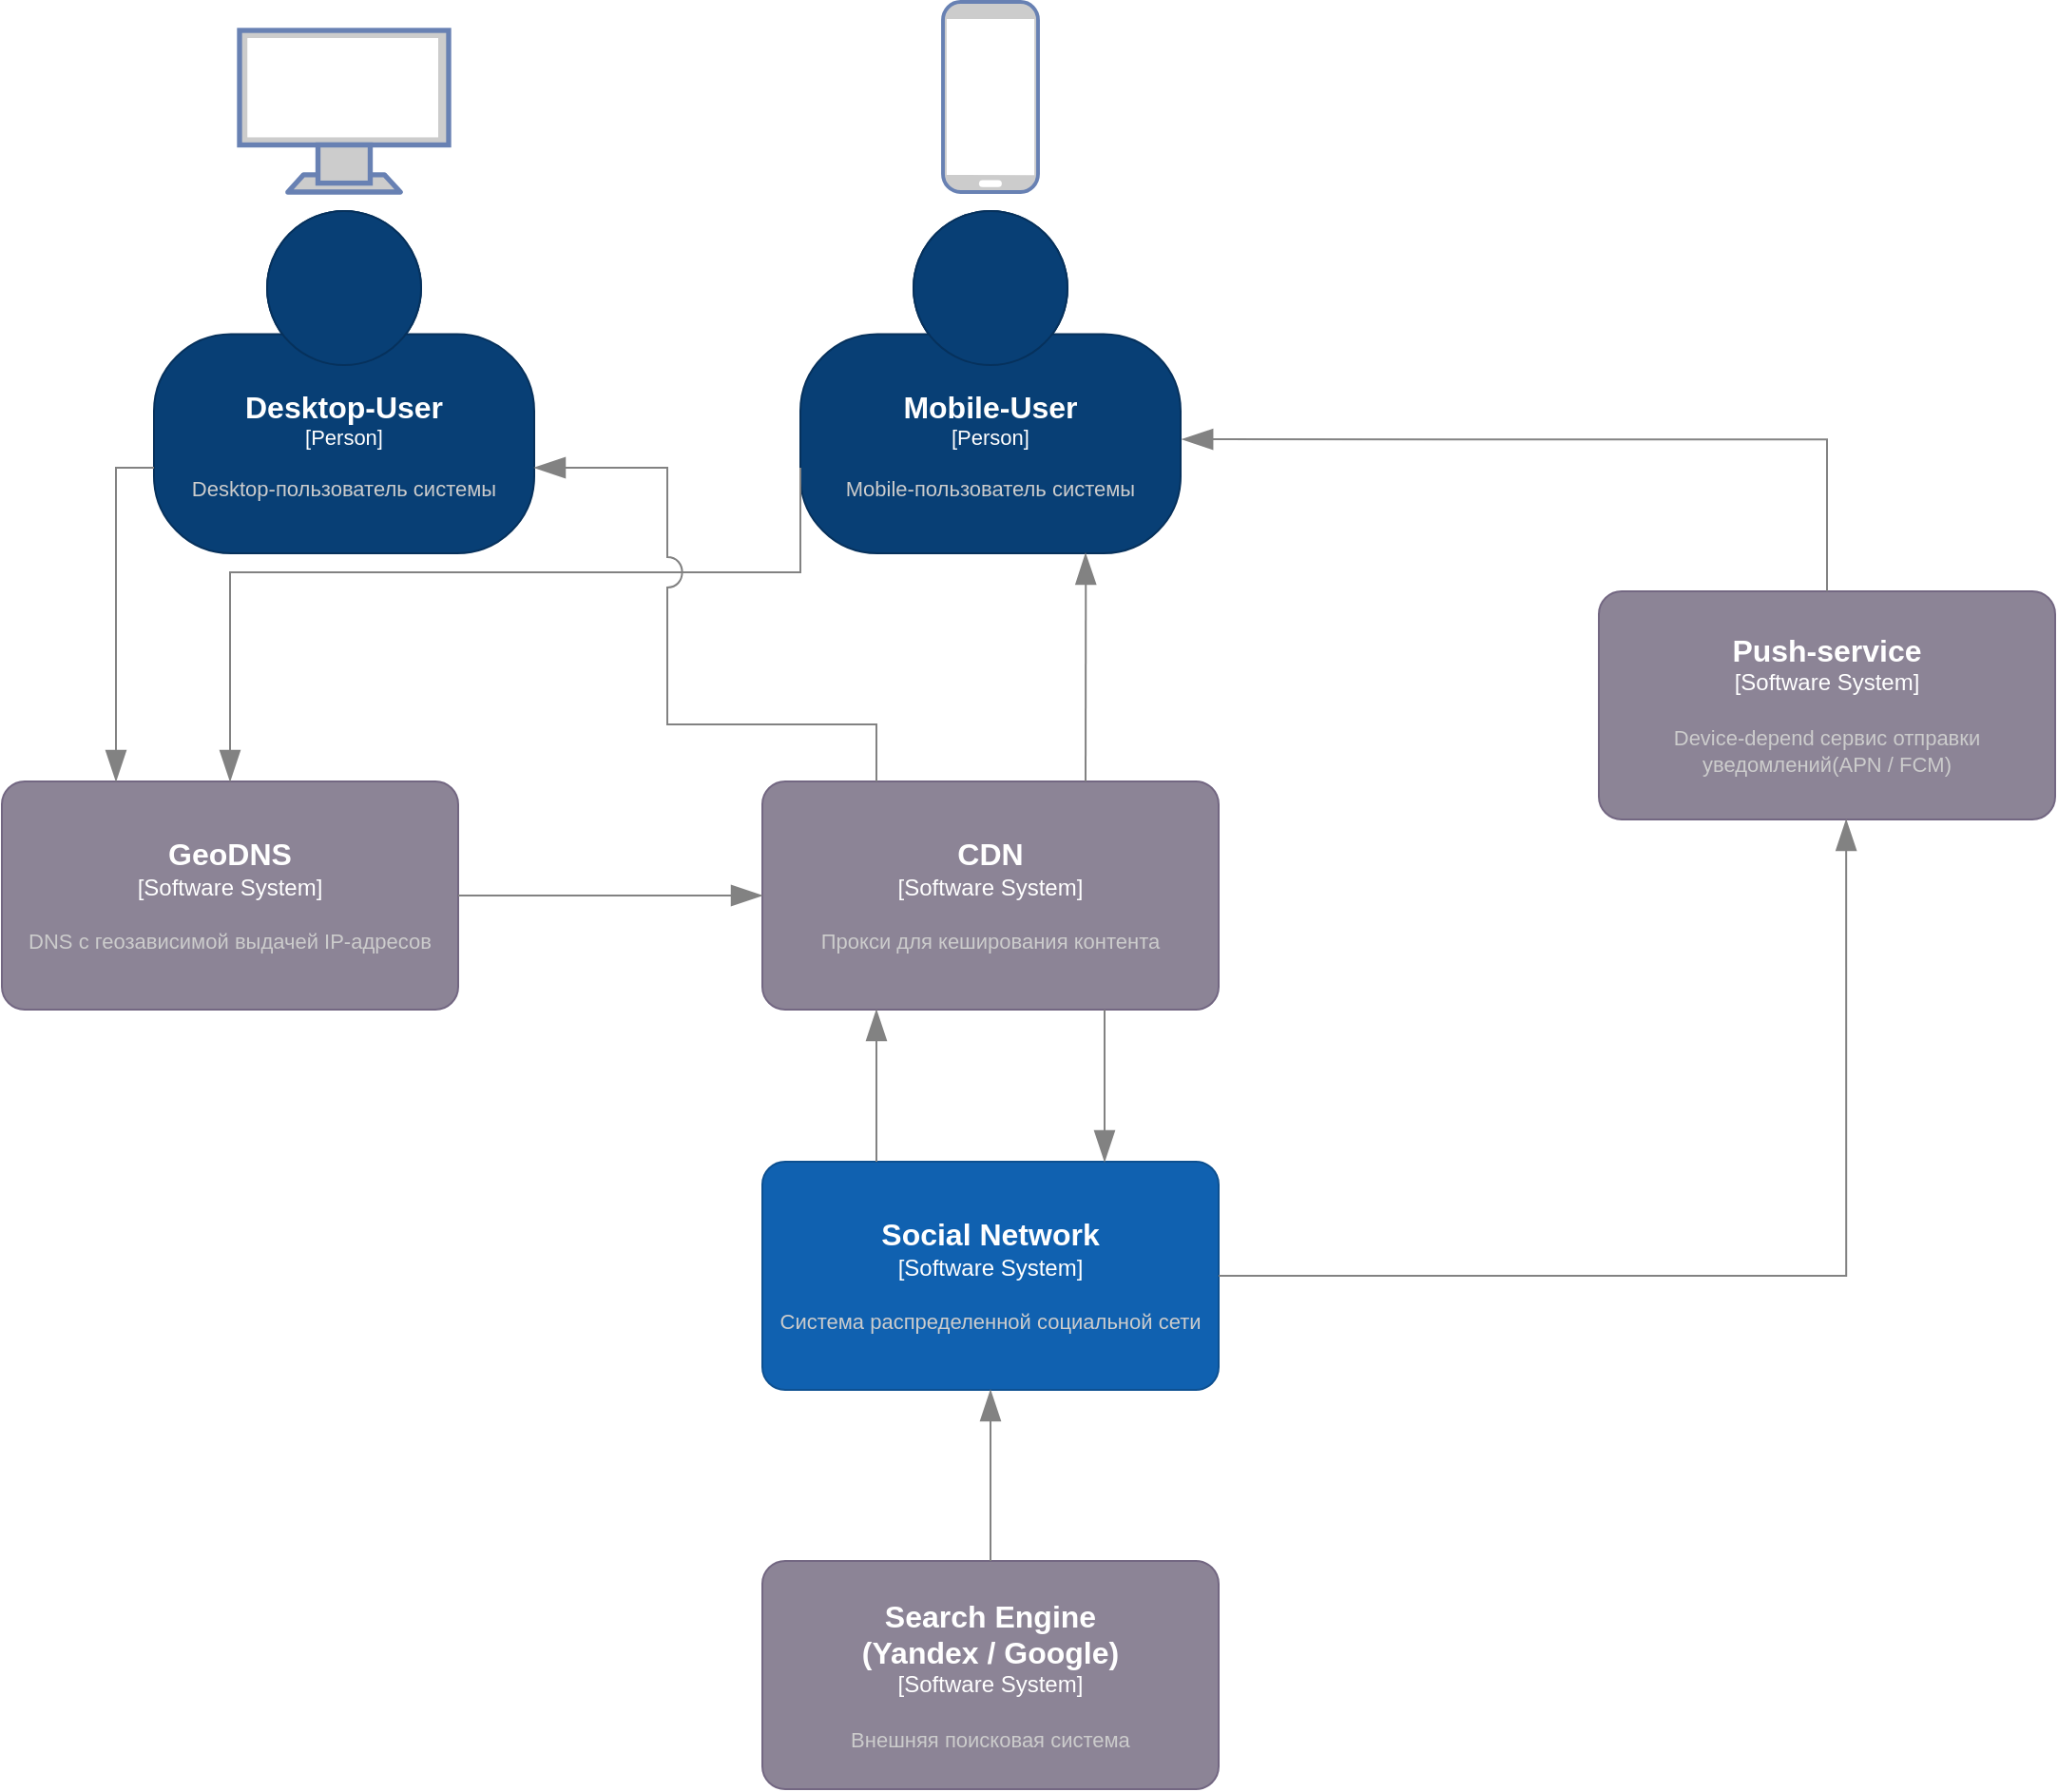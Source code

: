 <mxfile version="24.6.4" type="device">
  <diagram name="Страница — 1" id="MhhgGAwUZjUrh9ONE2aY">
    <mxGraphModel dx="1434" dy="2013" grid="1" gridSize="10" guides="1" tooltips="1" connect="1" arrows="1" fold="1" page="1" pageScale="1" pageWidth="827" pageHeight="1169" math="0" shadow="0">
      <root>
        <mxCell id="0" />
        <mxCell id="1" parent="0" />
        <object placeholders="1" c4Name="Social Network" c4Type="Software System" c4Description="Система распределенной социальной сети" label="&lt;font style=&quot;font-size: 16px&quot;&gt;&lt;b&gt;%c4Name%&lt;/b&gt;&lt;/font&gt;&lt;div&gt;[%c4Type%]&lt;/div&gt;&lt;br&gt;&lt;div&gt;&lt;font style=&quot;font-size: 11px&quot;&gt;&lt;font color=&quot;#cccccc&quot;&gt;%c4Description%&lt;/font&gt;&lt;/div&gt;" id="vIQVIixV0S7ln8xnxQ3F-29">
          <mxCell style="rounded=1;whiteSpace=wrap;html=1;labelBackgroundColor=none;fillColor=#1061B0;fontColor=#ffffff;align=center;arcSize=10;strokeColor=#0D5091;metaEdit=1;resizable=0;points=[[0.25,0,0],[0.5,0,0],[0.75,0,0],[1,0.25,0],[1,0.5,0],[1,0.75,0],[0.75,1,0],[0.5,1,0],[0.25,1,0],[0,0.75,0],[0,0.5,0],[0,0.25,0]];" parent="1" vertex="1">
            <mxGeometry x="430" y="510" width="240" height="120" as="geometry" />
          </mxCell>
        </object>
        <object placeholders="1" c4Name="Desktop-User" c4Type="Person" c4Description="Desktop-пользователь системы&#xa;" label="&lt;font style=&quot;font-size: 16px&quot;&gt;&lt;b&gt;%c4Name%&lt;/b&gt;&lt;/font&gt;&lt;div&gt;[%c4Type%]&lt;/div&gt;&lt;br&gt;&lt;div&gt;&lt;font style=&quot;font-size: 11px&quot;&gt;&lt;font color=&quot;#cccccc&quot;&gt;%c4Description%&lt;/font&gt;&lt;/div&gt;" id="vIQVIixV0S7ln8xnxQ3F-30">
          <mxCell style="html=1;fontSize=11;dashed=0;whiteSpace=wrap;fillColor=#083F75;strokeColor=#06315C;fontColor=#ffffff;shape=mxgraph.c4.person2;align=center;metaEdit=1;points=[[0.5,0,0],[1,0.5,0],[1,0.75,0],[0.75,1,0],[0.5,1,0],[0.25,1,0],[0,0.75,0],[0,0.5,0]];resizable=0;" parent="1" vertex="1">
            <mxGeometry x="110" y="10" width="200" height="180" as="geometry" />
          </mxCell>
        </object>
        <object placeholders="1" c4Name="Mobile-User" c4Type="Person" c4Description="Mobile-пользователь системы&#xa;" label="&lt;font style=&quot;font-size: 16px&quot;&gt;&lt;b&gt;%c4Name%&lt;/b&gt;&lt;/font&gt;&lt;div&gt;[%c4Type%]&lt;/div&gt;&lt;br&gt;&lt;div&gt;&lt;font style=&quot;font-size: 11px&quot;&gt;&lt;font color=&quot;#cccccc&quot;&gt;%c4Description%&lt;/font&gt;&lt;/div&gt;" id="vIQVIixV0S7ln8xnxQ3F-31">
          <mxCell style="html=1;fontSize=11;dashed=0;whiteSpace=wrap;fillColor=#083F75;strokeColor=#06315C;fontColor=#ffffff;shape=mxgraph.c4.person2;align=center;metaEdit=1;points=[[0.5,0,0],[1,0.5,0],[1,0.75,0],[0.75,1,0],[0.5,1,0],[0.25,1,0],[0,0.75,0],[0,0.5,0]];resizable=0;" parent="1" vertex="1">
            <mxGeometry x="450" y="10" width="200" height="180" as="geometry" />
          </mxCell>
        </object>
        <mxCell id="vIQVIixV0S7ln8xnxQ3F-32" value="" style="fontColor=#0066CC;verticalAlign=top;verticalLabelPosition=bottom;labelPosition=center;align=center;html=1;outlineConnect=0;fillColor=#CCCCCC;strokeColor=#6881B3;gradientColor=none;gradientDirection=north;strokeWidth=2;shape=mxgraph.networks.monitor;" parent="1" vertex="1">
          <mxGeometry x="155" y="-85" width="110" height="85" as="geometry" />
        </mxCell>
        <mxCell id="vIQVIixV0S7ln8xnxQ3F-33" value="" style="fontColor=#0066CC;verticalAlign=top;verticalLabelPosition=bottom;labelPosition=center;align=center;html=1;outlineConnect=0;fillColor=#CCCCCC;strokeColor=#6881B3;gradientColor=none;gradientDirection=north;strokeWidth=2;shape=mxgraph.networks.mobile;" parent="1" vertex="1">
          <mxGeometry x="525" y="-100" width="50" height="100" as="geometry" />
        </mxCell>
        <object placeholders="1" c4Name="GeoDNS" c4Type="Software System" c4Description="DNS с геозависимой выдачей IP-адресов" label="&lt;font style=&quot;font-size: 16px&quot;&gt;&lt;b&gt;%c4Name%&lt;/b&gt;&lt;/font&gt;&lt;div&gt;[%c4Type%]&lt;/div&gt;&lt;br&gt;&lt;div&gt;&lt;font style=&quot;font-size: 11px&quot;&gt;&lt;font color=&quot;#cccccc&quot;&gt;%c4Description%&lt;/font&gt;&lt;/div&gt;" id="vIQVIixV0S7ln8xnxQ3F-34">
          <mxCell style="rounded=1;whiteSpace=wrap;html=1;labelBackgroundColor=none;fillColor=#8C8496;fontColor=#ffffff;align=center;arcSize=10;strokeColor=#736782;metaEdit=1;resizable=0;points=[[0.25,0,0],[0.5,0,0],[0.75,0,0],[1,0.25,0],[1,0.5,0],[1,0.75,0],[0.75,1,0],[0.5,1,0],[0.25,1,0],[0,0.75,0],[0,0.5,0],[0,0.25,0]];" parent="1" vertex="1">
            <mxGeometry x="30" y="310" width="240" height="120" as="geometry" />
          </mxCell>
        </object>
        <object placeholders="1" c4Name="CDN" c4Type="Software System" c4Description="Прокси для кеширования контента" label="&lt;font style=&quot;font-size: 16px&quot;&gt;&lt;b&gt;%c4Name%&lt;/b&gt;&lt;/font&gt;&lt;div&gt;[%c4Type%]&lt;/div&gt;&lt;br&gt;&lt;div&gt;&lt;font style=&quot;font-size: 11px&quot;&gt;&lt;font color=&quot;#cccccc&quot;&gt;%c4Description%&lt;/font&gt;&lt;/div&gt;" id="vIQVIixV0S7ln8xnxQ3F-38">
          <mxCell style="rounded=1;whiteSpace=wrap;html=1;labelBackgroundColor=none;fillColor=#8C8496;fontColor=#ffffff;align=center;arcSize=10;strokeColor=#736782;metaEdit=1;resizable=0;points=[[0.25,0,0],[0.5,0,0],[0.75,0,0],[1,0.25,0],[1,0.5,0],[1,0.75,0],[0.75,1,0],[0.5,1,0],[0.25,1,0],[0,0.75,0],[0,0.5,0],[0,0.25,0]];" parent="1" vertex="1">
            <mxGeometry x="430" y="310" width="240" height="120" as="geometry" />
          </mxCell>
        </object>
        <object placeholders="1" c4Type="Relationship" id="vIQVIixV0S7ln8xnxQ3F-39">
          <mxCell style="endArrow=blockThin;html=1;fontSize=10;fontColor=#404040;strokeWidth=1;endFill=1;strokeColor=#828282;elbow=vertical;metaEdit=1;endSize=14;startSize=14;jumpStyle=arc;jumpSize=16;rounded=0;edgeStyle=orthogonalEdgeStyle;exitX=0;exitY=0.75;exitDx=0;exitDy=0;exitPerimeter=0;entryX=0.25;entryY=0;entryDx=0;entryDy=0;entryPerimeter=0;" parent="1" source="vIQVIixV0S7ln8xnxQ3F-30" target="vIQVIixV0S7ln8xnxQ3F-34" edge="1">
            <mxGeometry width="240" relative="1" as="geometry">
              <mxPoint x="470" y="330" as="sourcePoint" />
              <mxPoint x="710" y="330" as="targetPoint" />
              <Array as="points">
                <mxPoint x="90" y="145" />
              </Array>
            </mxGeometry>
          </mxCell>
        </object>
        <object placeholders="1" c4Type="Relationship" id="vIQVIixV0S7ln8xnxQ3F-40">
          <mxCell style="endArrow=blockThin;html=1;fontSize=10;fontColor=#404040;strokeWidth=1;endFill=1;strokeColor=#828282;elbow=vertical;metaEdit=1;endSize=14;startSize=14;jumpStyle=arc;jumpSize=16;rounded=0;edgeStyle=orthogonalEdgeStyle;exitX=0;exitY=0.75;exitDx=0;exitDy=0;exitPerimeter=0;entryX=0.5;entryY=0;entryDx=0;entryDy=0;entryPerimeter=0;" parent="1" source="vIQVIixV0S7ln8xnxQ3F-31" target="vIQVIixV0S7ln8xnxQ3F-34" edge="1">
            <mxGeometry width="240" relative="1" as="geometry">
              <mxPoint x="570" y="230" as="sourcePoint" />
              <mxPoint x="810" y="230" as="targetPoint" />
              <Array as="points">
                <mxPoint x="450" y="200" />
                <mxPoint x="150" y="200" />
              </Array>
            </mxGeometry>
          </mxCell>
        </object>
        <object placeholders="1" c4Name="Push-service" c4Type="Software System" c4Description="Device-depend сервис отправки уведомлений(APN / FCM)" label="&lt;font style=&quot;font-size: 16px&quot;&gt;&lt;b&gt;%c4Name%&lt;/b&gt;&lt;/font&gt;&lt;div&gt;[%c4Type%]&lt;/div&gt;&lt;br&gt;&lt;div&gt;&lt;font style=&quot;font-size: 11px&quot;&gt;&lt;font color=&quot;#cccccc&quot;&gt;%c4Description%&lt;/font&gt;&lt;/div&gt;" id="vIQVIixV0S7ln8xnxQ3F-41">
          <mxCell style="rounded=1;whiteSpace=wrap;html=1;labelBackgroundColor=none;fillColor=#8C8496;fontColor=#ffffff;align=center;arcSize=10;strokeColor=#736782;metaEdit=1;resizable=0;points=[[0.25,0,0],[0.5,0,0],[0.75,0,0],[1,0.25,0],[1,0.5,0],[1,0.75,0],[0.75,1,0],[0.5,1,0],[0.25,1,0],[0,0.75,0],[0,0.5,0],[0,0.25,0]];" parent="1" vertex="1">
            <mxGeometry x="870" y="210" width="240" height="120" as="geometry" />
          </mxCell>
        </object>
        <object placeholders="1" c4Type="Relationship" id="vIQVIixV0S7ln8xnxQ3F-42">
          <mxCell style="endArrow=blockThin;html=1;fontSize=10;fontColor=#404040;strokeWidth=1;endFill=1;strokeColor=#828282;elbow=vertical;metaEdit=1;endSize=14;startSize=14;jumpStyle=arc;jumpSize=16;rounded=0;edgeStyle=orthogonalEdgeStyle;exitX=1;exitY=0.5;exitDx=0;exitDy=0;exitPerimeter=0;entryX=0.542;entryY=1;entryDx=0;entryDy=0;entryPerimeter=0;" parent="1" source="vIQVIixV0S7ln8xnxQ3F-29" target="vIQVIixV0S7ln8xnxQ3F-41" edge="1">
            <mxGeometry width="240" relative="1" as="geometry">
              <mxPoint x="830" y="680" as="sourcePoint" />
              <mxPoint x="1070" y="680" as="targetPoint" />
            </mxGeometry>
          </mxCell>
        </object>
        <object placeholders="1" c4Type="Relationship" id="vIQVIixV0S7ln8xnxQ3F-43">
          <mxCell style="endArrow=blockThin;html=1;fontSize=10;fontColor=#404040;strokeWidth=1;endFill=1;strokeColor=#828282;elbow=vertical;metaEdit=1;endSize=14;startSize=14;jumpStyle=arc;jumpSize=16;rounded=0;edgeStyle=orthogonalEdgeStyle;exitX=0.5;exitY=0;exitDx=0;exitDy=0;exitPerimeter=0;entryX=1.003;entryY=0.667;entryDx=0;entryDy=0;entryPerimeter=0;" parent="1" source="vIQVIixV0S7ln8xnxQ3F-41" target="vIQVIixV0S7ln8xnxQ3F-31" edge="1">
            <mxGeometry width="240" relative="1" as="geometry">
              <mxPoint x="920" y="200" as="sourcePoint" />
              <mxPoint x="1160" y="200" as="targetPoint" />
            </mxGeometry>
          </mxCell>
        </object>
        <object placeholders="1" c4Type="Relationship" id="vIQVIixV0S7ln8xnxQ3F-45">
          <mxCell style="endArrow=blockThin;html=1;fontSize=10;fontColor=#404040;strokeWidth=1;endFill=1;strokeColor=#828282;elbow=vertical;metaEdit=1;endSize=14;startSize=14;jumpStyle=arc;jumpSize=16;rounded=0;edgeStyle=orthogonalEdgeStyle;exitX=0.25;exitY=0;exitDx=0;exitDy=0;exitPerimeter=0;entryX=0.25;entryY=1;entryDx=0;entryDy=0;entryPerimeter=0;" parent="1" source="vIQVIixV0S7ln8xnxQ3F-29" target="vIQVIixV0S7ln8xnxQ3F-38" edge="1">
            <mxGeometry width="240" relative="1" as="geometry">
              <mxPoint x="820" y="510" as="sourcePoint" />
              <mxPoint x="1060" y="510" as="targetPoint" />
            </mxGeometry>
          </mxCell>
        </object>
        <object placeholders="1" c4Type="Relationship" id="vIQVIixV0S7ln8xnxQ3F-46">
          <mxCell style="endArrow=blockThin;html=1;fontSize=10;fontColor=#404040;strokeWidth=1;endFill=1;strokeColor=#828282;elbow=vertical;metaEdit=1;endSize=14;startSize=14;jumpStyle=arc;jumpSize=16;rounded=0;edgeStyle=orthogonalEdgeStyle;exitX=0.75;exitY=1;exitDx=0;exitDy=0;exitPerimeter=0;entryX=0.75;entryY=0;entryDx=0;entryDy=0;entryPerimeter=0;" parent="1" source="vIQVIixV0S7ln8xnxQ3F-38" target="vIQVIixV0S7ln8xnxQ3F-29" edge="1">
            <mxGeometry width="240" relative="1" as="geometry">
              <mxPoint x="830" y="480" as="sourcePoint" />
              <mxPoint x="1070" y="480" as="targetPoint" />
            </mxGeometry>
          </mxCell>
        </object>
        <object placeholders="1" c4Name="Search Engine&#xa;(Yandex / Google)" c4Type="Software System" c4Description="Внешняя поисковая система" label="&lt;font style=&quot;font-size: 16px&quot;&gt;&lt;b&gt;%c4Name%&lt;/b&gt;&lt;/font&gt;&lt;div&gt;[%c4Type%]&lt;/div&gt;&lt;br&gt;&lt;div&gt;&lt;font style=&quot;font-size: 11px&quot;&gt;&lt;font color=&quot;#cccccc&quot;&gt;%c4Description%&lt;/font&gt;&lt;/div&gt;" id="vIQVIixV0S7ln8xnxQ3F-52">
          <mxCell style="rounded=1;whiteSpace=wrap;html=1;labelBackgroundColor=none;fillColor=#8C8496;fontColor=#ffffff;align=center;arcSize=10;strokeColor=#736782;metaEdit=1;resizable=0;points=[[0.25,0,0],[0.5,0,0],[0.75,0,0],[1,0.25,0],[1,0.5,0],[1,0.75,0],[0.75,1,0],[0.5,1,0],[0.25,1,0],[0,0.75,0],[0,0.5,0],[0,0.25,0]];" parent="1" vertex="1">
            <mxGeometry x="430" y="720" width="240" height="120" as="geometry" />
          </mxCell>
        </object>
        <object placeholders="1" c4Type="Relationship" id="vIQVIixV0S7ln8xnxQ3F-53">
          <mxCell style="endArrow=blockThin;html=1;fontSize=10;fontColor=#404040;strokeWidth=1;endFill=1;strokeColor=#828282;elbow=vertical;metaEdit=1;endSize=14;startSize=14;jumpStyle=arc;jumpSize=16;rounded=0;edgeStyle=orthogonalEdgeStyle;entryX=0.5;entryY=1;entryDx=0;entryDy=0;entryPerimeter=0;exitX=0.5;exitY=0;exitDx=0;exitDy=0;exitPerimeter=0;" parent="1" source="vIQVIixV0S7ln8xnxQ3F-52" target="vIQVIixV0S7ln8xnxQ3F-29" edge="1">
            <mxGeometry width="240" relative="1" as="geometry">
              <mxPoint x="710" y="710" as="sourcePoint" />
              <mxPoint x="950" y="710" as="targetPoint" />
            </mxGeometry>
          </mxCell>
        </object>
        <object placeholders="1" c4Type="Relationship" id="Am-d6rgWqpToLSEAEiy9-1">
          <mxCell style="endArrow=blockThin;html=1;fontSize=10;fontColor=#404040;strokeWidth=1;endFill=1;strokeColor=#828282;elbow=vertical;metaEdit=1;endSize=14;startSize=14;jumpStyle=arc;jumpSize=16;rounded=0;edgeStyle=orthogonalEdgeStyle;exitX=1;exitY=0.5;exitDx=0;exitDy=0;exitPerimeter=0;entryX=0;entryY=0.5;entryDx=0;entryDy=0;entryPerimeter=0;" edge="1" parent="1" source="vIQVIixV0S7ln8xnxQ3F-34" target="vIQVIixV0S7ln8xnxQ3F-38">
            <mxGeometry width="240" relative="1" as="geometry">
              <mxPoint x="160" y="510" as="sourcePoint" />
              <mxPoint x="400" y="510" as="targetPoint" />
            </mxGeometry>
          </mxCell>
        </object>
        <object placeholders="1" c4Type="Relationship" id="Am-d6rgWqpToLSEAEiy9-2">
          <mxCell style="endArrow=blockThin;html=1;fontSize=10;fontColor=#404040;strokeWidth=1;endFill=1;strokeColor=#828282;elbow=vertical;metaEdit=1;endSize=14;startSize=14;jumpStyle=arc;jumpSize=16;rounded=0;edgeStyle=orthogonalEdgeStyle;entryX=0.75;entryY=1;entryDx=0;entryDy=0;entryPerimeter=0;" edge="1" parent="1" target="vIQVIixV0S7ln8xnxQ3F-31">
            <mxGeometry width="240" relative="1" as="geometry">
              <mxPoint x="600" y="310" as="sourcePoint" />
              <mxPoint x="1020" y="440" as="targetPoint" />
            </mxGeometry>
          </mxCell>
        </object>
        <object placeholders="1" c4Type="Relationship" id="Am-d6rgWqpToLSEAEiy9-3">
          <mxCell style="endArrow=blockThin;html=1;fontSize=10;fontColor=#404040;strokeWidth=1;endFill=1;strokeColor=#828282;elbow=vertical;metaEdit=1;endSize=14;startSize=14;jumpStyle=arc;jumpSize=16;rounded=0;edgeStyle=orthogonalEdgeStyle;entryX=1;entryY=0.75;entryDx=0;entryDy=0;entryPerimeter=0;exitX=0.25;exitY=0;exitDx=0;exitDy=0;exitPerimeter=0;" edge="1" parent="1" source="vIQVIixV0S7ln8xnxQ3F-38" target="vIQVIixV0S7ln8xnxQ3F-30">
            <mxGeometry width="240" relative="1" as="geometry">
              <mxPoint x="780" y="280" as="sourcePoint" />
              <mxPoint x="1020" y="490" as="targetPoint" />
              <Array as="points">
                <mxPoint x="490" y="280" />
                <mxPoint x="380" y="280" />
                <mxPoint x="380" y="145" />
              </Array>
            </mxGeometry>
          </mxCell>
        </object>
      </root>
    </mxGraphModel>
  </diagram>
</mxfile>
